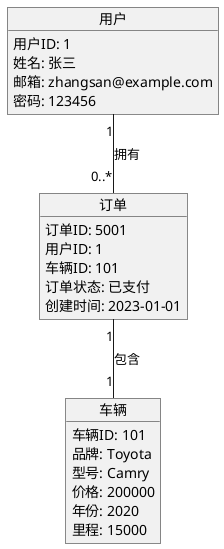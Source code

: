 @startuml
object 用户 {
    用户ID: 1
    姓名: 张三
    邮箱: zhangsan@example.com
    密码: 123456
}

object 车辆 {
    车辆ID: 101
    品牌: Toyota
    型号: Camry
    价格: 200000
    年份: 2020
    里程: 15000
}

object 订单 {
    订单ID: 5001
    用户ID: 1
    车辆ID: 101
    订单状态: 已支付
    创建时间: 2023-01-01
}

用户 "1" -- "0..*" 订单 : 拥有
订单 "1" -- "1" 车辆 : 包含

@enduml

